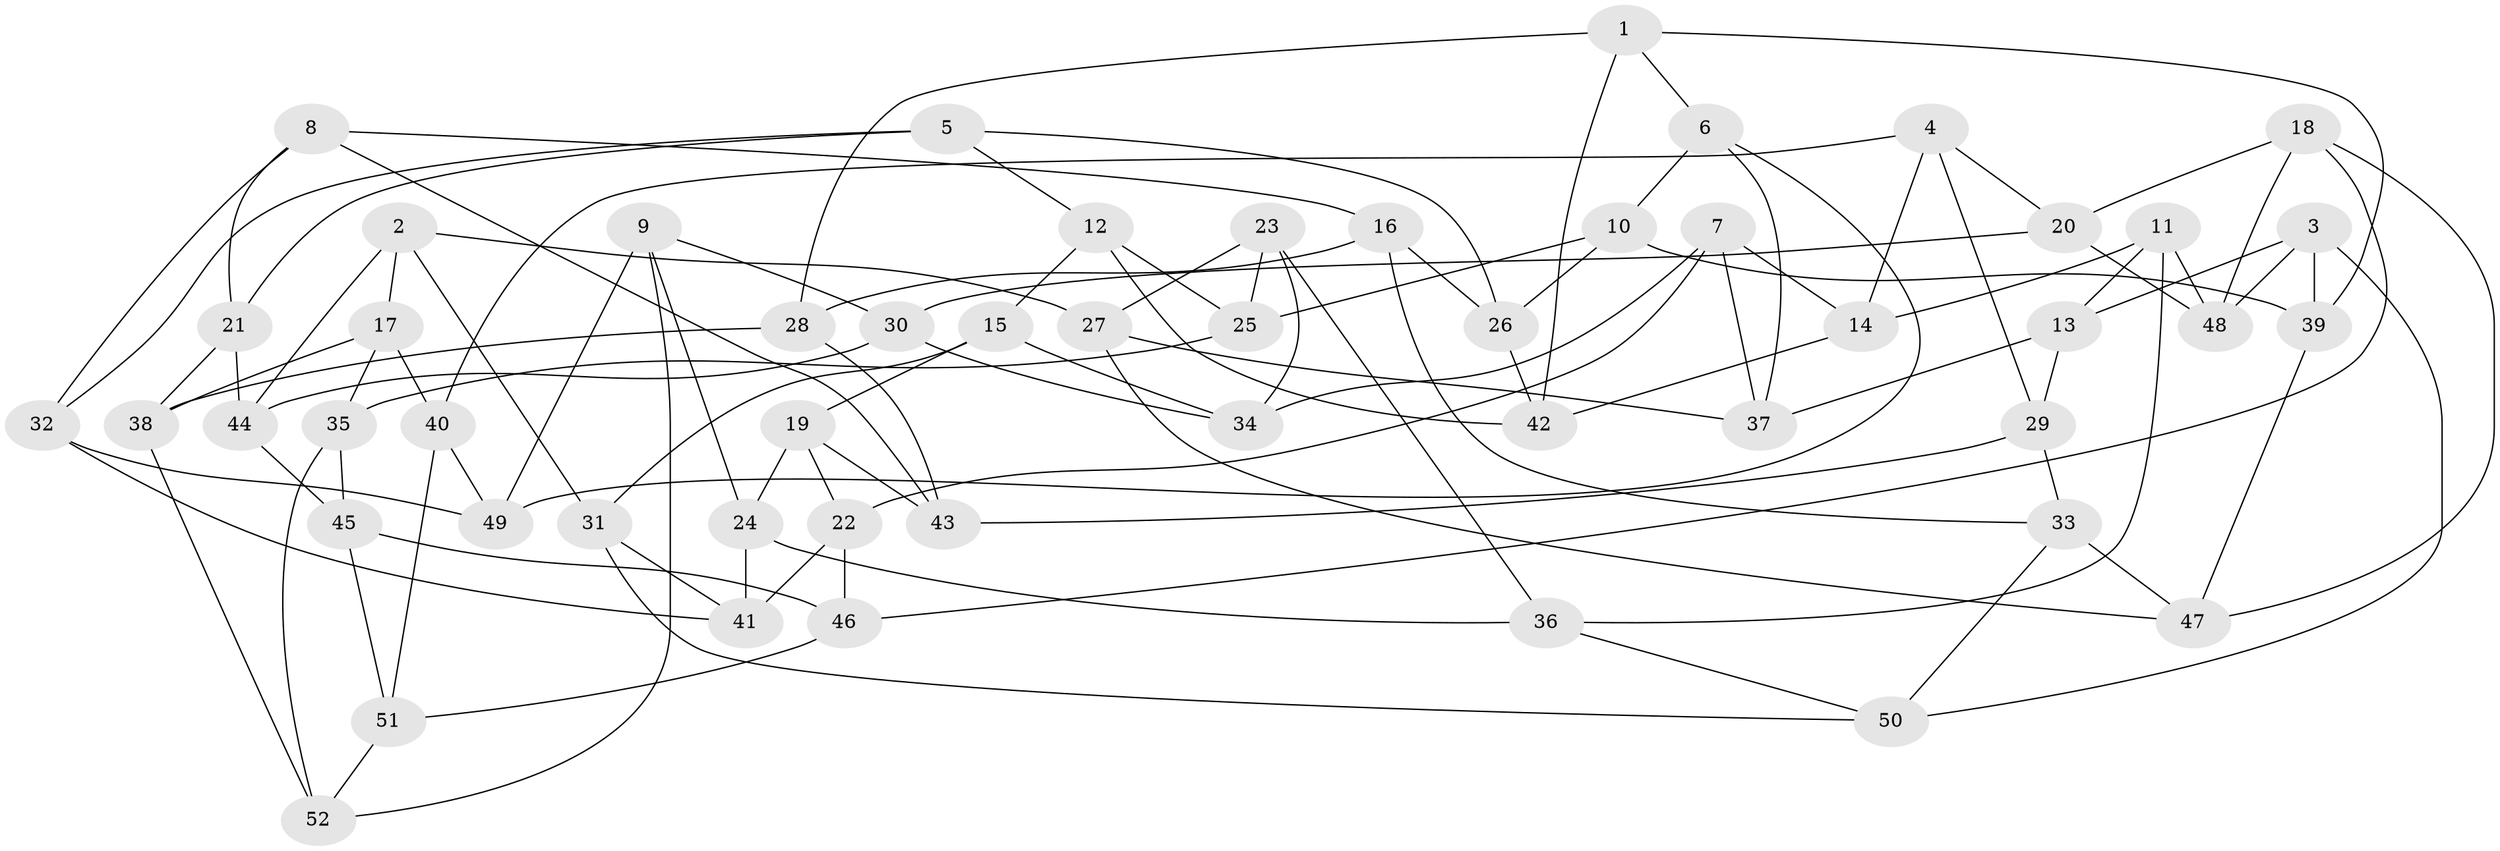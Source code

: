 // Generated by graph-tools (version 1.1) at 2025/02/03/09/25 03:02:59]
// undirected, 52 vertices, 104 edges
graph export_dot {
graph [start="1"]
  node [color=gray90,style=filled];
  1;
  2;
  3;
  4;
  5;
  6;
  7;
  8;
  9;
  10;
  11;
  12;
  13;
  14;
  15;
  16;
  17;
  18;
  19;
  20;
  21;
  22;
  23;
  24;
  25;
  26;
  27;
  28;
  29;
  30;
  31;
  32;
  33;
  34;
  35;
  36;
  37;
  38;
  39;
  40;
  41;
  42;
  43;
  44;
  45;
  46;
  47;
  48;
  49;
  50;
  51;
  52;
  1 -- 42;
  1 -- 6;
  1 -- 39;
  1 -- 28;
  2 -- 44;
  2 -- 27;
  2 -- 17;
  2 -- 31;
  3 -- 39;
  3 -- 13;
  3 -- 50;
  3 -- 48;
  4 -- 29;
  4 -- 20;
  4 -- 40;
  4 -- 14;
  5 -- 12;
  5 -- 21;
  5 -- 32;
  5 -- 26;
  6 -- 37;
  6 -- 49;
  6 -- 10;
  7 -- 37;
  7 -- 34;
  7 -- 14;
  7 -- 22;
  8 -- 16;
  8 -- 43;
  8 -- 32;
  8 -- 21;
  9 -- 49;
  9 -- 24;
  9 -- 52;
  9 -- 30;
  10 -- 25;
  10 -- 39;
  10 -- 26;
  11 -- 14;
  11 -- 13;
  11 -- 36;
  11 -- 48;
  12 -- 42;
  12 -- 15;
  12 -- 25;
  13 -- 29;
  13 -- 37;
  14 -- 42;
  15 -- 19;
  15 -- 34;
  15 -- 31;
  16 -- 33;
  16 -- 26;
  16 -- 28;
  17 -- 40;
  17 -- 35;
  17 -- 38;
  18 -- 20;
  18 -- 46;
  18 -- 48;
  18 -- 47;
  19 -- 22;
  19 -- 43;
  19 -- 24;
  20 -- 30;
  20 -- 48;
  21 -- 38;
  21 -- 44;
  22 -- 46;
  22 -- 41;
  23 -- 27;
  23 -- 36;
  23 -- 25;
  23 -- 34;
  24 -- 36;
  24 -- 41;
  25 -- 35;
  26 -- 42;
  27 -- 37;
  27 -- 47;
  28 -- 43;
  28 -- 38;
  29 -- 43;
  29 -- 33;
  30 -- 34;
  30 -- 44;
  31 -- 50;
  31 -- 41;
  32 -- 41;
  32 -- 49;
  33 -- 50;
  33 -- 47;
  35 -- 52;
  35 -- 45;
  36 -- 50;
  38 -- 52;
  39 -- 47;
  40 -- 51;
  40 -- 49;
  44 -- 45;
  45 -- 51;
  45 -- 46;
  46 -- 51;
  51 -- 52;
}
